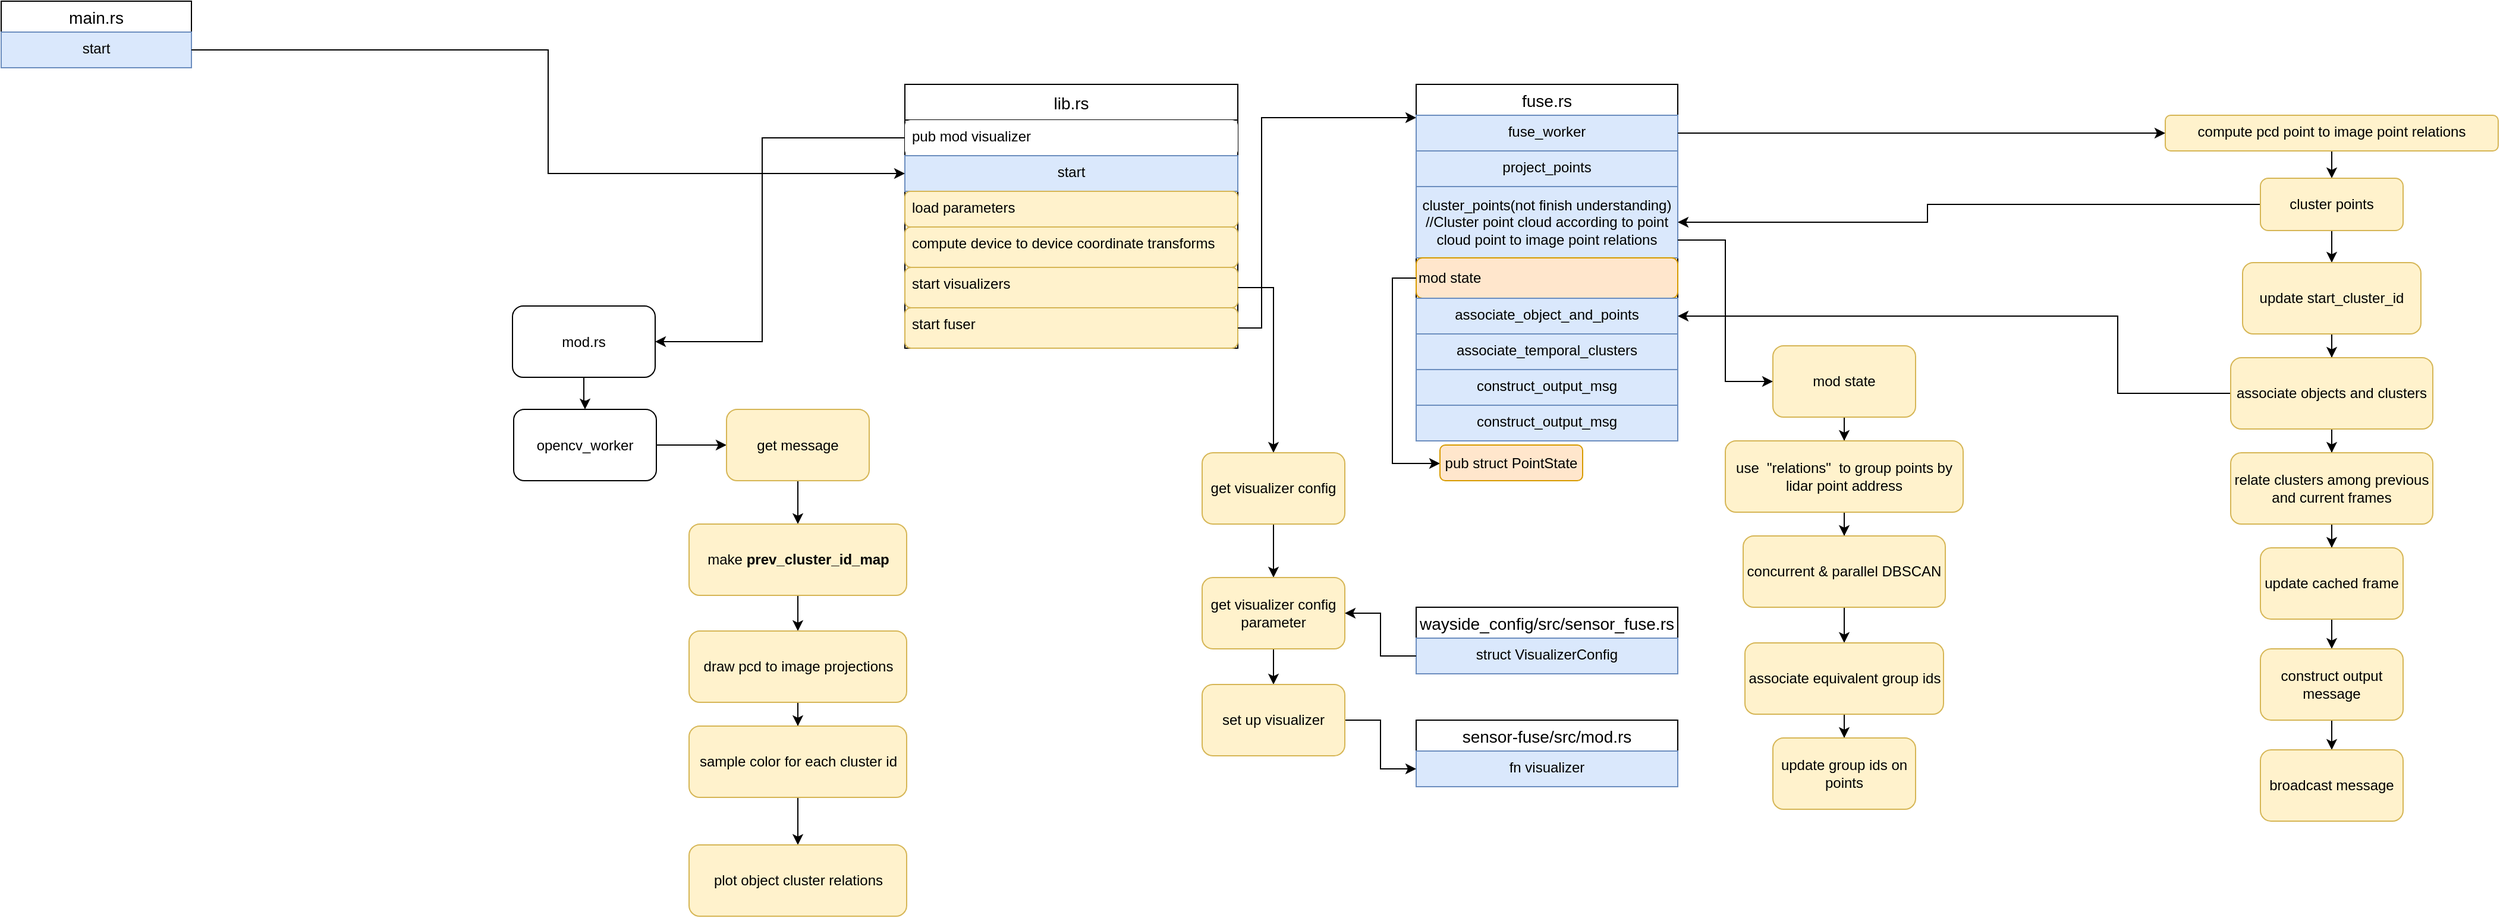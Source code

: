 <mxfile version="15.4.3" type="github">
  <diagram id="PON6CkjpmatlW48zQgnX" name="Page-1">
    <mxGraphModel dx="1366" dy="301" grid="1" gridSize="10" guides="1" tooltips="1" connect="1" arrows="1" fold="1" page="1" pageScale="1" pageWidth="827" pageHeight="1169" math="0" shadow="0">
      <root>
        <mxCell id="0" />
        <mxCell id="1" parent="0" />
        <mxCell id="Oml-ETRZI0FwquPFOEFe-1" value="main.rs" style="swimlane;fontStyle=0;childLayout=stackLayout;horizontal=1;startSize=26;horizontalStack=0;resizeParent=1;resizeParentMax=0;resizeLast=0;collapsible=1;marginBottom=0;align=center;fontSize=14;" parent="1" vertex="1">
          <mxGeometry x="-540" y="10" width="160" height="56" as="geometry" />
        </mxCell>
        <mxCell id="Oml-ETRZI0FwquPFOEFe-4" value="start&#xa;" style="text;strokeColor=#6c8ebf;fillColor=#dae8fc;spacingLeft=4;spacingRight=4;overflow=hidden;rotatable=0;points=[[0,0.5],[1,0.5]];portConstraint=eastwest;fontSize=12;align=center;" parent="Oml-ETRZI0FwquPFOEFe-1" vertex="1">
          <mxGeometry y="26" width="160" height="30" as="geometry" />
        </mxCell>
        <mxCell id="Oml-ETRZI0FwquPFOEFe-5" value="lib.rs" style="swimlane;fontStyle=0;childLayout=stackLayout;horizontal=1;startSize=30;horizontalStack=0;resizeParent=1;resizeParentMax=0;resizeLast=0;collapsible=1;marginBottom=0;align=center;fontSize=14;" parent="1" vertex="1">
          <mxGeometry x="220" y="80" width="280" height="222" as="geometry" />
        </mxCell>
        <mxCell id="h-t2_YneXFuTE2Xks3b--8" value="pub mod visualizer" style="text;spacingLeft=4;spacingRight=4;overflow=hidden;rotatable=0;points=[[0,0.5],[1,0.5]];portConstraint=eastwest;fontSize=12;rounded=1;fillColor=default;" parent="Oml-ETRZI0FwquPFOEFe-5" vertex="1">
          <mxGeometry y="30" width="280" height="30" as="geometry" />
        </mxCell>
        <mxCell id="Oml-ETRZI0FwquPFOEFe-6" value="start&#xa;" style="text;strokeColor=#6c8ebf;fillColor=#dae8fc;spacingLeft=4;spacingRight=4;overflow=hidden;rotatable=0;points=[[0,0.5],[1,0.5]];portConstraint=eastwest;fontSize=12;align=center;" parent="Oml-ETRZI0FwquPFOEFe-5" vertex="1">
          <mxGeometry y="60" width="280" height="30" as="geometry" />
        </mxCell>
        <mxCell id="Oml-ETRZI0FwquPFOEFe-7" value="load parameters" style="text;strokeColor=#d6b656;fillColor=#fff2cc;spacingLeft=4;spacingRight=4;overflow=hidden;rotatable=0;points=[[0,0.5],[1,0.5]];portConstraint=eastwest;fontSize=12;rounded=1;" parent="Oml-ETRZI0FwquPFOEFe-5" vertex="1">
          <mxGeometry y="90" width="280" height="30" as="geometry" />
        </mxCell>
        <mxCell id="Oml-ETRZI0FwquPFOEFe-8" value="compute device to device coordinate transforms" style="text;strokeColor=#d6b656;fillColor=#fff2cc;spacingLeft=4;spacingRight=4;overflow=hidden;rotatable=0;points=[[0,0.5],[1,0.5]];portConstraint=eastwest;fontSize=12;rounded=1;" parent="Oml-ETRZI0FwquPFOEFe-5" vertex="1">
          <mxGeometry y="120" width="280" height="34" as="geometry" />
        </mxCell>
        <mxCell id="Oml-ETRZI0FwquPFOEFe-10" value="start visualizers" style="text;strokeColor=#d6b656;fillColor=#fff2cc;spacingLeft=4;spacingRight=4;overflow=hidden;rotatable=0;points=[[0,0.5],[1,0.5]];portConstraint=eastwest;fontSize=12;rounded=1;" parent="Oml-ETRZI0FwquPFOEFe-5" vertex="1">
          <mxGeometry y="154" width="280" height="34" as="geometry" />
        </mxCell>
        <mxCell id="Oml-ETRZI0FwquPFOEFe-11" value="start fuser" style="text;strokeColor=#d6b656;fillColor=#fff2cc;spacingLeft=4;spacingRight=4;overflow=hidden;rotatable=0;points=[[0,0.5],[1,0.5]];portConstraint=eastwest;fontSize=12;rounded=1;" parent="Oml-ETRZI0FwquPFOEFe-5" vertex="1">
          <mxGeometry y="188" width="280" height="34" as="geometry" />
        </mxCell>
        <mxCell id="Oml-ETRZI0FwquPFOEFe-12" style="edgeStyle=orthogonalEdgeStyle;rounded=0;orthogonalLoop=1;jettySize=auto;html=1;entryX=0;entryY=0.5;entryDx=0;entryDy=0;" parent="1" source="Oml-ETRZI0FwquPFOEFe-4" target="Oml-ETRZI0FwquPFOEFe-6" edge="1">
          <mxGeometry relative="1" as="geometry" />
        </mxCell>
        <mxCell id="Oml-ETRZI0FwquPFOEFe-13" value="fuse.rs" style="swimlane;fontStyle=0;childLayout=stackLayout;horizontal=1;startSize=26;horizontalStack=0;resizeParent=1;resizeParentMax=0;resizeLast=0;collapsible=1;marginBottom=0;align=center;fontSize=14;" parent="1" vertex="1">
          <mxGeometry x="650" y="80" width="220" height="300" as="geometry" />
        </mxCell>
        <mxCell id="Oml-ETRZI0FwquPFOEFe-14" value="fuse_worker" style="text;strokeColor=#6c8ebf;fillColor=#dae8fc;spacingLeft=4;spacingRight=4;overflow=hidden;rotatable=0;points=[[0,0.5],[1,0.5]];portConstraint=eastwest;fontSize=12;align=center;" parent="Oml-ETRZI0FwquPFOEFe-13" vertex="1">
          <mxGeometry y="26" width="220" height="30" as="geometry" />
        </mxCell>
        <mxCell id="Oml-ETRZI0FwquPFOEFe-21" value="project_points" style="text;strokeColor=#6c8ebf;fillColor=#dae8fc;spacingLeft=4;spacingRight=4;overflow=hidden;rotatable=0;points=[[0,0.5],[1,0.5]];portConstraint=eastwest;fontSize=12;align=center;" parent="Oml-ETRZI0FwquPFOEFe-13" vertex="1">
          <mxGeometry y="56" width="220" height="30" as="geometry" />
        </mxCell>
        <mxCell id="Oml-ETRZI0FwquPFOEFe-64" value="cluster_points(not finish understanding)&lt;br style=&quot;padding: 0px ; margin: 0px&quot;&gt;//Cluster point cloud according to point cloud point to image point relations" style="rounded=0;whiteSpace=wrap;html=1;align=center;fillColor=#dae8fc;strokeColor=#6c8ebf;" parent="Oml-ETRZI0FwquPFOEFe-13" vertex="1">
          <mxGeometry y="86" width="220" height="60" as="geometry" />
        </mxCell>
        <mxCell id="Oml-ETRZI0FwquPFOEFe-41" value="&lt;span style=&quot;&quot;&gt;mod state&lt;/span&gt;" style="rounded=1;whiteSpace=wrap;html=1;fillColor=#ffe6cc;strokeColor=#d79b00;align=left;" parent="Oml-ETRZI0FwquPFOEFe-13" vertex="1">
          <mxGeometry y="146" width="220" height="34" as="geometry" />
        </mxCell>
        <mxCell id="Oml-ETRZI0FwquPFOEFe-23" value="associate_object_and_points" style="text;strokeColor=#6c8ebf;fillColor=#dae8fc;spacingLeft=4;spacingRight=4;overflow=hidden;rotatable=0;points=[[0,0.5],[1,0.5]];portConstraint=eastwest;fontSize=12;align=center;" parent="Oml-ETRZI0FwquPFOEFe-13" vertex="1">
          <mxGeometry y="180" width="220" height="30" as="geometry" />
        </mxCell>
        <mxCell id="Oml-ETRZI0FwquPFOEFe-24" value="associate_temporal_clusters" style="text;strokeColor=#6c8ebf;fillColor=#dae8fc;spacingLeft=4;spacingRight=4;overflow=hidden;rotatable=0;points=[[0,0.5],[1,0.5]];portConstraint=eastwest;fontSize=12;align=center;" parent="Oml-ETRZI0FwquPFOEFe-13" vertex="1">
          <mxGeometry y="210" width="220" height="30" as="geometry" />
        </mxCell>
        <mxCell id="Oml-ETRZI0FwquPFOEFe-25" value="construct_output_msg" style="text;strokeColor=#6c8ebf;fillColor=#dae8fc;spacingLeft=4;spacingRight=4;overflow=hidden;rotatable=0;points=[[0,0.5],[1,0.5]];portConstraint=eastwest;fontSize=12;align=center;" parent="Oml-ETRZI0FwquPFOEFe-13" vertex="1">
          <mxGeometry y="240" width="220" height="30" as="geometry" />
        </mxCell>
        <mxCell id="Oml-ETRZI0FwquPFOEFe-26" value="construct_output_msg" style="text;strokeColor=#6c8ebf;fillColor=#dae8fc;spacingLeft=4;spacingRight=4;overflow=hidden;rotatable=0;points=[[0,0.5],[1,0.5]];portConstraint=eastwest;fontSize=12;align=center;" parent="Oml-ETRZI0FwquPFOEFe-13" vertex="1">
          <mxGeometry y="270" width="220" height="30" as="geometry" />
        </mxCell>
        <mxCell id="Oml-ETRZI0FwquPFOEFe-19" style="edgeStyle=orthogonalEdgeStyle;rounded=0;orthogonalLoop=1;jettySize=auto;html=1;" parent="1" source="Oml-ETRZI0FwquPFOEFe-11" target="Oml-ETRZI0FwquPFOEFe-13" edge="1">
          <mxGeometry relative="1" as="geometry">
            <Array as="points">
              <mxPoint x="520" y="285" />
              <mxPoint x="520" y="108" />
            </Array>
          </mxGeometry>
        </mxCell>
        <mxCell id="Oml-ETRZI0FwquPFOEFe-30" style="edgeStyle=orthogonalEdgeStyle;rounded=0;orthogonalLoop=1;jettySize=auto;html=1;exitX=0.5;exitY=0.967;exitDx=0;exitDy=0;exitPerimeter=0;fillColor=#fff2cc;" parent="1" source="Oml-ETRZI0FwquPFOEFe-27" target="Oml-ETRZI0FwquPFOEFe-49" edge="1">
          <mxGeometry relative="1" as="geometry">
            <mxPoint x="1420" y="190.0" as="targetPoint" />
          </mxGeometry>
        </mxCell>
        <mxCell id="Oml-ETRZI0FwquPFOEFe-27" value="compute pcd point to image point relations" style="text;strokeColor=#d6b656;fillColor=#fff2cc;spacingLeft=4;spacingRight=4;overflow=hidden;rotatable=0;points=[[0,0.5],[1,0.5]];portConstraint=eastwest;fontSize=12;rounded=1;align=center;" parent="1" vertex="1">
          <mxGeometry x="1280" y="106" width="280" height="30" as="geometry" />
        </mxCell>
        <mxCell id="Oml-ETRZI0FwquPFOEFe-28" style="edgeStyle=orthogonalEdgeStyle;rounded=0;orthogonalLoop=1;jettySize=auto;html=1;" parent="1" source="Oml-ETRZI0FwquPFOEFe-14" target="Oml-ETRZI0FwquPFOEFe-27" edge="1">
          <mxGeometry relative="1" as="geometry">
            <Array as="points">
              <mxPoint x="1040" y="121" />
            </Array>
          </mxGeometry>
        </mxCell>
        <mxCell id="Oml-ETRZI0FwquPFOEFe-40" value="" style="edgeStyle=orthogonalEdgeStyle;rounded=0;orthogonalLoop=1;jettySize=auto;html=1;fillColor=#fff2cc;" parent="1" source="Oml-ETRZI0FwquPFOEFe-37" target="Oml-ETRZI0FwquPFOEFe-39" edge="1">
          <mxGeometry relative="1" as="geometry" />
        </mxCell>
        <mxCell id="Oml-ETRZI0FwquPFOEFe-37" value="&lt;span style=&quot;text-align: left&quot;&gt;mod state&lt;/span&gt;" style="rounded=1;whiteSpace=wrap;html=1;fillColor=#fff2cc;strokeColor=#d6b656;" parent="1" vertex="1">
          <mxGeometry x="950" y="300" width="120" height="60" as="geometry" />
        </mxCell>
        <mxCell id="Oml-ETRZI0FwquPFOEFe-44" value="" style="edgeStyle=orthogonalEdgeStyle;rounded=0;orthogonalLoop=1;jettySize=auto;html=1;strokeColor=#000000;" parent="1" source="Oml-ETRZI0FwquPFOEFe-39" target="Oml-ETRZI0FwquPFOEFe-43" edge="1">
          <mxGeometry relative="1" as="geometry" />
        </mxCell>
        <mxCell id="Oml-ETRZI0FwquPFOEFe-39" value="use&amp;nbsp; &quot;relations&quot;&amp;nbsp; to group points by lidar point address" style="whiteSpace=wrap;html=1;rounded=1;strokeColor=#d6b656;fillColor=#fff2cc;" parent="1" vertex="1">
          <mxGeometry x="910" y="380" width="200" height="60" as="geometry" />
        </mxCell>
        <mxCell id="Oml-ETRZI0FwquPFOEFe-46" value="" style="edgeStyle=orthogonalEdgeStyle;rounded=0;orthogonalLoop=1;jettySize=auto;html=1;strokeColor=#000000;" parent="1" source="Oml-ETRZI0FwquPFOEFe-43" target="Oml-ETRZI0FwquPFOEFe-45" edge="1">
          <mxGeometry relative="1" as="geometry" />
        </mxCell>
        <mxCell id="Oml-ETRZI0FwquPFOEFe-43" value="concurrent &amp;amp; parallel DBSCAN" style="whiteSpace=wrap;html=1;rounded=1;strokeColor=#d6b656;fillColor=#fff2cc;" parent="1" vertex="1">
          <mxGeometry x="925" y="460" width="170" height="60" as="geometry" />
        </mxCell>
        <mxCell id="Oml-ETRZI0FwquPFOEFe-48" value="" style="edgeStyle=orthogonalEdgeStyle;rounded=0;orthogonalLoop=1;jettySize=auto;html=1;strokeColor=#000000;" parent="1" source="Oml-ETRZI0FwquPFOEFe-45" target="Oml-ETRZI0FwquPFOEFe-47" edge="1">
          <mxGeometry relative="1" as="geometry" />
        </mxCell>
        <mxCell id="Oml-ETRZI0FwquPFOEFe-45" value="associate equivalent group ids" style="whiteSpace=wrap;html=1;rounded=1;strokeColor=#d6b656;fillColor=#fff2cc;" parent="1" vertex="1">
          <mxGeometry x="926.5" y="550" width="167" height="60" as="geometry" />
        </mxCell>
        <mxCell id="Oml-ETRZI0FwquPFOEFe-47" value="update group ids on points" style="whiteSpace=wrap;html=1;rounded=1;strokeColor=#d6b656;fillColor=#fff2cc;" parent="1" vertex="1">
          <mxGeometry x="950" y="630" width="120" height="60" as="geometry" />
        </mxCell>
        <mxCell id="Oml-ETRZI0FwquPFOEFe-51" value="" style="edgeStyle=orthogonalEdgeStyle;rounded=0;orthogonalLoop=1;jettySize=auto;html=1;strokeColor=#000000;" parent="1" source="Oml-ETRZI0FwquPFOEFe-49" target="Oml-ETRZI0FwquPFOEFe-50" edge="1">
          <mxGeometry relative="1" as="geometry" />
        </mxCell>
        <mxCell id="Oml-ETRZI0FwquPFOEFe-55" style="edgeStyle=orthogonalEdgeStyle;rounded=0;orthogonalLoop=1;jettySize=auto;html=1;strokeColor=#000000;exitX=0;exitY=0.5;exitDx=0;exitDy=0;entryX=1;entryY=0.5;entryDx=0;entryDy=0;" parent="1" source="Oml-ETRZI0FwquPFOEFe-49" target="Oml-ETRZI0FwquPFOEFe-64" edge="1">
          <mxGeometry relative="1" as="geometry">
            <mxPoint x="880" y="220" as="targetPoint" />
            <Array as="points">
              <mxPoint x="1080" y="181" />
              <mxPoint x="1080" y="196" />
            </Array>
          </mxGeometry>
        </mxCell>
        <mxCell id="Oml-ETRZI0FwquPFOEFe-49" value="cluster&amp;nbsp;points" style="rounded=1;whiteSpace=wrap;html=1;align=center;fillColor=#fff2cc;strokeColor=#d6b656;" parent="1" vertex="1">
          <mxGeometry x="1360" y="159" width="120" height="44" as="geometry" />
        </mxCell>
        <mxCell id="Oml-ETRZI0FwquPFOEFe-53" value="" style="edgeStyle=orthogonalEdgeStyle;rounded=0;orthogonalLoop=1;jettySize=auto;html=1;strokeColor=#000000;" parent="1" source="Oml-ETRZI0FwquPFOEFe-50" target="Oml-ETRZI0FwquPFOEFe-52" edge="1">
          <mxGeometry relative="1" as="geometry" />
        </mxCell>
        <mxCell id="Oml-ETRZI0FwquPFOEFe-50" value="update start_cluster_id" style="whiteSpace=wrap;html=1;rounded=1;strokeColor=#d6b656;fillColor=#fff2cc;" parent="1" vertex="1">
          <mxGeometry x="1345" y="230" width="150" height="60" as="geometry" />
        </mxCell>
        <mxCell id="Oml-ETRZI0FwquPFOEFe-54" style="edgeStyle=orthogonalEdgeStyle;rounded=0;orthogonalLoop=1;jettySize=auto;html=1;entryX=1;entryY=0.5;entryDx=0;entryDy=0;strokeColor=#000000;" parent="1" source="Oml-ETRZI0FwquPFOEFe-52" target="Oml-ETRZI0FwquPFOEFe-23" edge="1">
          <mxGeometry relative="1" as="geometry">
            <Array as="points">
              <mxPoint x="1240" y="340" />
              <mxPoint x="1240" y="275" />
            </Array>
          </mxGeometry>
        </mxCell>
        <mxCell id="Oml-ETRZI0FwquPFOEFe-57" value="" style="edgeStyle=orthogonalEdgeStyle;rounded=0;orthogonalLoop=1;jettySize=auto;html=1;strokeColor=#000000;" parent="1" source="Oml-ETRZI0FwquPFOEFe-52" target="Oml-ETRZI0FwquPFOEFe-56" edge="1">
          <mxGeometry relative="1" as="geometry" />
        </mxCell>
        <mxCell id="Oml-ETRZI0FwquPFOEFe-52" value="associate objects and clusters" style="whiteSpace=wrap;html=1;rounded=1;strokeColor=#d6b656;fillColor=#fff2cc;" parent="1" vertex="1">
          <mxGeometry x="1335" y="310" width="170" height="60" as="geometry" />
        </mxCell>
        <mxCell id="Oml-ETRZI0FwquPFOEFe-59" value="" style="edgeStyle=orthogonalEdgeStyle;rounded=0;orthogonalLoop=1;jettySize=auto;html=1;strokeColor=#000000;" parent="1" source="Oml-ETRZI0FwquPFOEFe-56" target="Oml-ETRZI0FwquPFOEFe-58" edge="1">
          <mxGeometry relative="1" as="geometry" />
        </mxCell>
        <mxCell id="Oml-ETRZI0FwquPFOEFe-56" value="relate clusters among previous and current frames" style="whiteSpace=wrap;html=1;rounded=1;strokeColor=#d6b656;fillColor=#fff2cc;" parent="1" vertex="1">
          <mxGeometry x="1335" y="390" width="170" height="60" as="geometry" />
        </mxCell>
        <mxCell id="Oml-ETRZI0FwquPFOEFe-61" value="" style="edgeStyle=orthogonalEdgeStyle;rounded=0;orthogonalLoop=1;jettySize=auto;html=1;strokeColor=#000000;" parent="1" source="Oml-ETRZI0FwquPFOEFe-58" target="Oml-ETRZI0FwquPFOEFe-60" edge="1">
          <mxGeometry relative="1" as="geometry" />
        </mxCell>
        <mxCell id="Oml-ETRZI0FwquPFOEFe-58" value="update cached frame" style="whiteSpace=wrap;html=1;rounded=1;strokeColor=#d6b656;fillColor=#fff2cc;" parent="1" vertex="1">
          <mxGeometry x="1360" y="470" width="120" height="60" as="geometry" />
        </mxCell>
        <mxCell id="Oml-ETRZI0FwquPFOEFe-63" value="" style="edgeStyle=orthogonalEdgeStyle;rounded=0;orthogonalLoop=1;jettySize=auto;html=1;strokeColor=#000000;" parent="1" source="Oml-ETRZI0FwquPFOEFe-60" target="Oml-ETRZI0FwquPFOEFe-62" edge="1">
          <mxGeometry relative="1" as="geometry" />
        </mxCell>
        <mxCell id="Oml-ETRZI0FwquPFOEFe-60" value="construct output message" style="whiteSpace=wrap;html=1;rounded=1;strokeColor=#d6b656;fillColor=#fff2cc;" parent="1" vertex="1">
          <mxGeometry x="1360" y="555" width="120" height="60" as="geometry" />
        </mxCell>
        <mxCell id="Oml-ETRZI0FwquPFOEFe-62" value="broadcast message" style="whiteSpace=wrap;html=1;rounded=1;strokeColor=#d6b656;fillColor=#fff2cc;" parent="1" vertex="1">
          <mxGeometry x="1360" y="640" width="120" height="60" as="geometry" />
        </mxCell>
        <mxCell id="Oml-ETRZI0FwquPFOEFe-65" style="edgeStyle=orthogonalEdgeStyle;rounded=0;orthogonalLoop=1;jettySize=auto;html=1;entryX=0;entryY=0.5;entryDx=0;entryDy=0;strokeColor=#000000;exitX=1;exitY=0.75;exitDx=0;exitDy=0;" parent="1" source="Oml-ETRZI0FwquPFOEFe-64" target="Oml-ETRZI0FwquPFOEFe-37" edge="1">
          <mxGeometry relative="1" as="geometry" />
        </mxCell>
        <mxCell id="Oml-ETRZI0FwquPFOEFe-68" style="edgeStyle=orthogonalEdgeStyle;rounded=0;orthogonalLoop=1;jettySize=auto;html=1;strokeColor=#000000;" parent="1" source="Oml-ETRZI0FwquPFOEFe-41" target="Oml-ETRZI0FwquPFOEFe-69" edge="1">
          <mxGeometry relative="1" as="geometry">
            <mxPoint x="529" y="350" as="targetPoint" />
            <Array as="points">
              <mxPoint x="630" y="243" />
              <mxPoint x="630" y="399" />
            </Array>
          </mxGeometry>
        </mxCell>
        <mxCell id="Oml-ETRZI0FwquPFOEFe-69" value="pub struct PointState" style="rounded=1;whiteSpace=wrap;html=1;align=center;fillColor=#ffe6cc;strokeColor=#d79b00;" parent="1" vertex="1">
          <mxGeometry x="670" y="383.5" width="120" height="30" as="geometry" />
        </mxCell>
        <mxCell id="h-t2_YneXFuTE2Xks3b--12" style="edgeStyle=orthogonalEdgeStyle;rounded=0;orthogonalLoop=1;jettySize=auto;html=1;" parent="1" source="h-t2_YneXFuTE2Xks3b--8" target="h-t2_YneXFuTE2Xks3b--15" edge="1">
          <mxGeometry relative="1" as="geometry">
            <mxPoint x="70" y="300" as="targetPoint" />
            <Array as="points">
              <mxPoint x="100" y="125" />
            </Array>
          </mxGeometry>
        </mxCell>
        <mxCell id="h-t2_YneXFuTE2Xks3b--18" style="edgeStyle=orthogonalEdgeStyle;rounded=0;orthogonalLoop=1;jettySize=auto;html=1;entryX=0.5;entryY=0;entryDx=0;entryDy=0;" parent="1" source="h-t2_YneXFuTE2Xks3b--15" target="h-t2_YneXFuTE2Xks3b--16" edge="1">
          <mxGeometry relative="1" as="geometry" />
        </mxCell>
        <mxCell id="h-t2_YneXFuTE2Xks3b--15" value="mod.rs" style="rounded=1;whiteSpace=wrap;html=1;strokeColor=default;fillColor=default;" parent="1" vertex="1">
          <mxGeometry x="-110" y="266.5" width="120" height="60" as="geometry" />
        </mxCell>
        <mxCell id="h-t2_YneXFuTE2Xks3b--20" style="edgeStyle=orthogonalEdgeStyle;rounded=0;orthogonalLoop=1;jettySize=auto;html=1;" parent="1" source="h-t2_YneXFuTE2Xks3b--16" target="h-t2_YneXFuTE2Xks3b--19" edge="1">
          <mxGeometry relative="1" as="geometry" />
        </mxCell>
        <mxCell id="h-t2_YneXFuTE2Xks3b--16" value="opencv_worker" style="rounded=1;whiteSpace=wrap;html=1;strokeColor=default;fillColor=default;" parent="1" vertex="1">
          <mxGeometry x="-109" y="353.5" width="120" height="60" as="geometry" />
        </mxCell>
        <mxCell id="h-t2_YneXFuTE2Xks3b--22" style="edgeStyle=orthogonalEdgeStyle;rounded=0;orthogonalLoop=1;jettySize=auto;html=1;entryX=0.5;entryY=0;entryDx=0;entryDy=0;" parent="1" source="h-t2_YneXFuTE2Xks3b--19" target="h-t2_YneXFuTE2Xks3b--21" edge="1">
          <mxGeometry relative="1" as="geometry" />
        </mxCell>
        <mxCell id="h-t2_YneXFuTE2Xks3b--19" value="get message" style="rounded=1;whiteSpace=wrap;html=1;strokeColor=#d6b656;fillColor=#fff2cc;" parent="1" vertex="1">
          <mxGeometry x="70" y="353.5" width="120" height="60" as="geometry" />
        </mxCell>
        <mxCell id="h-t2_YneXFuTE2Xks3b--24" style="edgeStyle=orthogonalEdgeStyle;rounded=0;orthogonalLoop=1;jettySize=auto;html=1;" parent="1" source="h-t2_YneXFuTE2Xks3b--21" target="h-t2_YneXFuTE2Xks3b--23" edge="1">
          <mxGeometry relative="1" as="geometry" />
        </mxCell>
        <mxCell id="h-t2_YneXFuTE2Xks3b--21" value="make&amp;nbsp;&lt;b&gt;prev_cluster_id_map&lt;/b&gt;" style="rounded=1;whiteSpace=wrap;html=1;strokeColor=#d6b656;fillColor=#fff2cc;" parent="1" vertex="1">
          <mxGeometry x="38.5" y="450" width="183" height="60" as="geometry" />
        </mxCell>
        <mxCell id="h-t2_YneXFuTE2Xks3b--26" style="edgeStyle=orthogonalEdgeStyle;rounded=0;orthogonalLoop=1;jettySize=auto;html=1;" parent="1" source="h-t2_YneXFuTE2Xks3b--23" target="h-t2_YneXFuTE2Xks3b--25" edge="1">
          <mxGeometry relative="1" as="geometry" />
        </mxCell>
        <mxCell id="h-t2_YneXFuTE2Xks3b--23" value="draw pcd to image projections" style="rounded=1;whiteSpace=wrap;html=1;strokeColor=#d6b656;fillColor=#fff2cc;" parent="1" vertex="1">
          <mxGeometry x="38.5" y="540" width="183" height="60" as="geometry" />
        </mxCell>
        <mxCell id="h-t2_YneXFuTE2Xks3b--28" style="edgeStyle=orthogonalEdgeStyle;rounded=0;orthogonalLoop=1;jettySize=auto;html=1;" parent="1" source="h-t2_YneXFuTE2Xks3b--25" target="h-t2_YneXFuTE2Xks3b--27" edge="1">
          <mxGeometry relative="1" as="geometry" />
        </mxCell>
        <mxCell id="h-t2_YneXFuTE2Xks3b--25" value="sample color for each cluster id" style="rounded=1;whiteSpace=wrap;html=1;strokeColor=#d6b656;fillColor=#fff2cc;" parent="1" vertex="1">
          <mxGeometry x="38.5" y="620" width="183" height="60" as="geometry" />
        </mxCell>
        <mxCell id="h-t2_YneXFuTE2Xks3b--27" value="plot object cluster relations" style="rounded=1;whiteSpace=wrap;html=1;strokeColor=#d6b656;fillColor=#fff2cc;" parent="1" vertex="1">
          <mxGeometry x="38.5" y="720" width="183" height="60" as="geometry" />
        </mxCell>
        <mxCell id="MAvpsio0RTC3ej3963G2-2" style="edgeStyle=orthogonalEdgeStyle;rounded=0;orthogonalLoop=1;jettySize=auto;html=1;" edge="1" parent="1" source="Oml-ETRZI0FwquPFOEFe-10" target="MAvpsio0RTC3ej3963G2-3">
          <mxGeometry relative="1" as="geometry">
            <mxPoint x="530" y="440" as="targetPoint" />
          </mxGeometry>
        </mxCell>
        <mxCell id="MAvpsio0RTC3ej3963G2-5" style="edgeStyle=orthogonalEdgeStyle;rounded=0;orthogonalLoop=1;jettySize=auto;html=1;" edge="1" parent="1" source="MAvpsio0RTC3ej3963G2-3" target="MAvpsio0RTC3ej3963G2-4">
          <mxGeometry relative="1" as="geometry" />
        </mxCell>
        <mxCell id="MAvpsio0RTC3ej3963G2-3" value="get visualizer config" style="rounded=1;whiteSpace=wrap;html=1;strokeColor=#d6b656;fillColor=#fff2cc;" vertex="1" parent="1">
          <mxGeometry x="470" y="390" width="120" height="60" as="geometry" />
        </mxCell>
        <mxCell id="MAvpsio0RTC3ej3963G2-22" style="edgeStyle=orthogonalEdgeStyle;rounded=0;orthogonalLoop=1;jettySize=auto;html=1;" edge="1" parent="1" source="MAvpsio0RTC3ej3963G2-4" target="MAvpsio0RTC3ej3963G2-21">
          <mxGeometry relative="1" as="geometry" />
        </mxCell>
        <mxCell id="MAvpsio0RTC3ej3963G2-4" value="get visualizer config parameter" style="rounded=1;whiteSpace=wrap;html=1;strokeColor=#d6b656;fillColor=#fff2cc;" vertex="1" parent="1">
          <mxGeometry x="470" y="495" width="120" height="60" as="geometry" />
        </mxCell>
        <mxCell id="MAvpsio0RTC3ej3963G2-7" value="wayside_config/src/sensor_fuse.rs" style="swimlane;fontStyle=0;childLayout=stackLayout;horizontal=1;startSize=26;horizontalStack=0;resizeParent=1;resizeParentMax=0;resizeLast=0;collapsible=1;marginBottom=0;align=center;fontSize=14;" vertex="1" parent="1">
          <mxGeometry x="650" y="520" width="220" height="56" as="geometry" />
        </mxCell>
        <mxCell id="MAvpsio0RTC3ej3963G2-17" value="struct VisualizerConfig" style="text;strokeColor=#6c8ebf;fillColor=#dae8fc;spacingLeft=4;spacingRight=4;overflow=hidden;rotatable=0;points=[[0,0.5],[1,0.5]];portConstraint=eastwest;fontSize=12;align=center;" vertex="1" parent="MAvpsio0RTC3ej3963G2-7">
          <mxGeometry y="26" width="220" height="30" as="geometry" />
        </mxCell>
        <mxCell id="MAvpsio0RTC3ej3963G2-18" value="sensor-fuse/src/mod.rs" style="swimlane;fontStyle=0;childLayout=stackLayout;horizontal=1;startSize=26;horizontalStack=0;resizeParent=1;resizeParentMax=0;resizeLast=0;collapsible=1;marginBottom=0;align=center;fontSize=14;" vertex="1" parent="1">
          <mxGeometry x="650" y="615" width="220" height="56" as="geometry" />
        </mxCell>
        <mxCell id="MAvpsio0RTC3ej3963G2-19" value="fn visualizer" style="text;strokeColor=#6c8ebf;fillColor=#dae8fc;spacingLeft=4;spacingRight=4;overflow=hidden;rotatable=0;points=[[0,0.5],[1,0.5]];portConstraint=eastwest;fontSize=12;align=center;" vertex="1" parent="MAvpsio0RTC3ej3963G2-18">
          <mxGeometry y="26" width="220" height="30" as="geometry" />
        </mxCell>
        <mxCell id="MAvpsio0RTC3ej3963G2-20" style="edgeStyle=orthogonalEdgeStyle;rounded=0;orthogonalLoop=1;jettySize=auto;html=1;entryX=1;entryY=0.5;entryDx=0;entryDy=0;" edge="1" parent="1" source="MAvpsio0RTC3ej3963G2-17" target="MAvpsio0RTC3ej3963G2-4">
          <mxGeometry relative="1" as="geometry" />
        </mxCell>
        <mxCell id="MAvpsio0RTC3ej3963G2-24" style="edgeStyle=orthogonalEdgeStyle;rounded=0;orthogonalLoop=1;jettySize=auto;html=1;" edge="1" parent="1" source="MAvpsio0RTC3ej3963G2-21" target="MAvpsio0RTC3ej3963G2-19">
          <mxGeometry relative="1" as="geometry" />
        </mxCell>
        <mxCell id="MAvpsio0RTC3ej3963G2-21" value="set up visualizer" style="rounded=1;whiteSpace=wrap;html=1;strokeColor=#d6b656;fillColor=#fff2cc;" vertex="1" parent="1">
          <mxGeometry x="470" y="585" width="120" height="60" as="geometry" />
        </mxCell>
      </root>
    </mxGraphModel>
  </diagram>
</mxfile>
